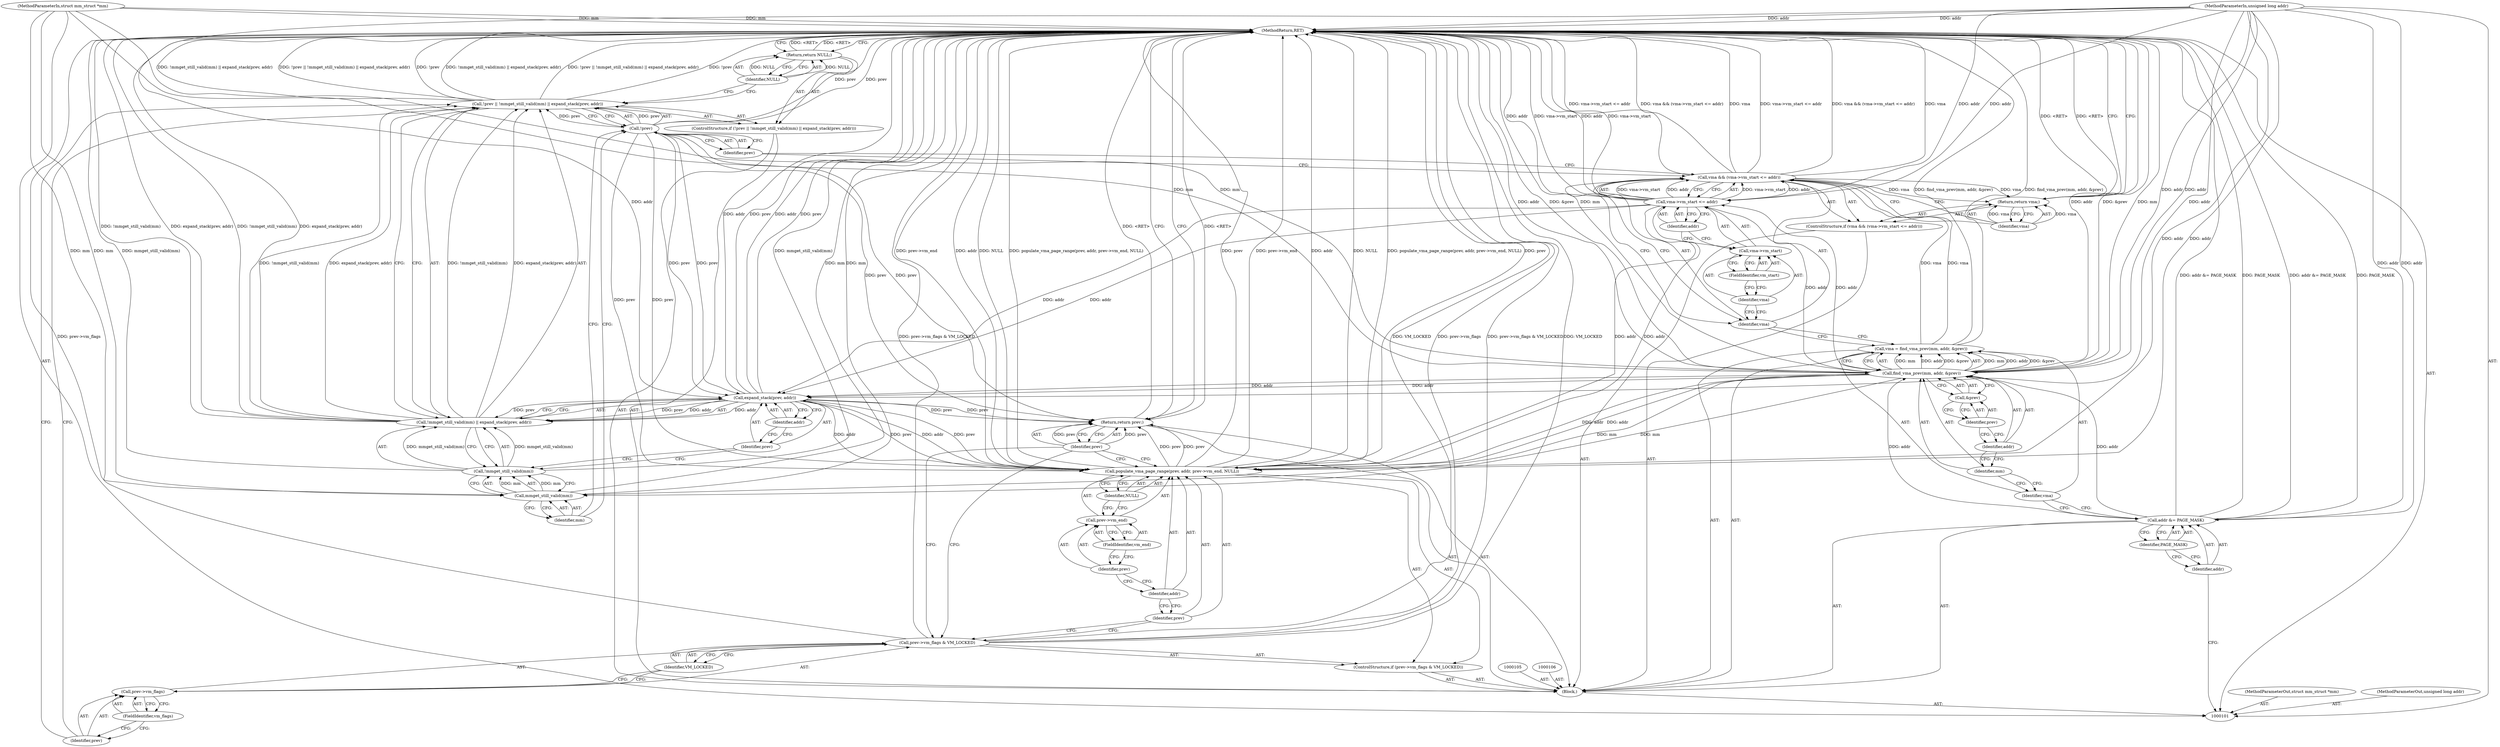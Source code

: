 digraph "0_linux_04f5866e41fb70690e28397487d8bd8eea7d712a_5" {
"1000155" [label="(MethodReturn,RET)"];
"1000102" [label="(MethodParameterIn,struct mm_struct *mm)"];
"1000228" [label="(MethodParameterOut,struct mm_struct *mm)"];
"1000103" [label="(MethodParameterIn,unsigned long addr)"];
"1000229" [label="(MethodParameterOut,unsigned long addr)"];
"1000127" [label="(ControlStructure,if (!prev || !mmget_still_valid(mm) || expand_stack(prev, addr)))"];
"1000131" [label="(Call,!mmget_still_valid(mm) || expand_stack(prev, addr))"];
"1000132" [label="(Call,!mmget_still_valid(mm))"];
"1000133" [label="(Call,mmget_still_valid(mm))"];
"1000134" [label="(Identifier,mm)"];
"1000135" [label="(Call,expand_stack(prev, addr))"];
"1000128" [label="(Call,!prev || !mmget_still_valid(mm) || expand_stack(prev, addr))"];
"1000129" [label="(Call,!prev)"];
"1000136" [label="(Identifier,prev)"];
"1000137" [label="(Identifier,addr)"];
"1000130" [label="(Identifier,prev)"];
"1000139" [label="(Identifier,NULL)"];
"1000138" [label="(Return,return NULL;)"];
"1000144" [label="(FieldIdentifier,vm_flags)"];
"1000140" [label="(ControlStructure,if (prev->vm_flags & VM_LOCKED))"];
"1000145" [label="(Identifier,VM_LOCKED)"];
"1000141" [label="(Call,prev->vm_flags & VM_LOCKED)"];
"1000142" [label="(Call,prev->vm_flags)"];
"1000143" [label="(Identifier,prev)"];
"1000147" [label="(Identifier,prev)"];
"1000146" [label="(Call,populate_vma_page_range(prev, addr, prev->vm_end, NULL))"];
"1000148" [label="(Identifier,addr)"];
"1000149" [label="(Call,prev->vm_end)"];
"1000150" [label="(Identifier,prev)"];
"1000151" [label="(FieldIdentifier,vm_end)"];
"1000152" [label="(Identifier,NULL)"];
"1000153" [label="(Return,return prev;)"];
"1000154" [label="(Identifier,prev)"];
"1000104" [label="(Block,)"];
"1000107" [label="(Call,addr &= PAGE_MASK)"];
"1000108" [label="(Identifier,addr)"];
"1000109" [label="(Identifier,PAGE_MASK)"];
"1000110" [label="(Call,vma = find_vma_prev(mm, addr, &prev))"];
"1000111" [label="(Identifier,vma)"];
"1000113" [label="(Identifier,mm)"];
"1000114" [label="(Identifier,addr)"];
"1000115" [label="(Call,&prev)"];
"1000116" [label="(Identifier,prev)"];
"1000112" [label="(Call,find_vma_prev(mm, addr, &prev))"];
"1000120" [label="(Call,vma->vm_start <= addr)"];
"1000121" [label="(Call,vma->vm_start)"];
"1000122" [label="(Identifier,vma)"];
"1000123" [label="(FieldIdentifier,vm_start)"];
"1000117" [label="(ControlStructure,if (vma && (vma->vm_start <= addr)))"];
"1000124" [label="(Identifier,addr)"];
"1000118" [label="(Call,vma && (vma->vm_start <= addr))"];
"1000119" [label="(Identifier,vma)"];
"1000126" [label="(Identifier,vma)"];
"1000125" [label="(Return,return vma;)"];
"1000155" -> "1000101"  [label="AST: "];
"1000155" -> "1000125"  [label="CFG: "];
"1000155" -> "1000138"  [label="CFG: "];
"1000155" -> "1000153"  [label="CFG: "];
"1000129" -> "1000155"  [label="DDG: prev"];
"1000141" -> "1000155"  [label="DDG: prev->vm_flags"];
"1000141" -> "1000155"  [label="DDG: prev->vm_flags & VM_LOCKED"];
"1000141" -> "1000155"  [label="DDG: VM_LOCKED"];
"1000107" -> "1000155"  [label="DDG: addr &= PAGE_MASK"];
"1000107" -> "1000155"  [label="DDG: PAGE_MASK"];
"1000112" -> "1000155"  [label="DDG: addr"];
"1000112" -> "1000155"  [label="DDG: &prev"];
"1000112" -> "1000155"  [label="DDG: mm"];
"1000146" -> "1000155"  [label="DDG: NULL"];
"1000146" -> "1000155"  [label="DDG: populate_vma_page_range(prev, addr, prev->vm_end, NULL)"];
"1000146" -> "1000155"  [label="DDG: prev"];
"1000146" -> "1000155"  [label="DDG: prev->vm_end"];
"1000146" -> "1000155"  [label="DDG: addr"];
"1000118" -> "1000155"  [label="DDG: vma && (vma->vm_start <= addr)"];
"1000118" -> "1000155"  [label="DDG: vma"];
"1000118" -> "1000155"  [label="DDG: vma->vm_start <= addr"];
"1000128" -> "1000155"  [label="DDG: !prev || !mmget_still_valid(mm) || expand_stack(prev, addr)"];
"1000128" -> "1000155"  [label="DDG: !prev"];
"1000128" -> "1000155"  [label="DDG: !mmget_still_valid(mm) || expand_stack(prev, addr)"];
"1000131" -> "1000155"  [label="DDG: !mmget_still_valid(mm)"];
"1000131" -> "1000155"  [label="DDG: expand_stack(prev, addr)"];
"1000103" -> "1000155"  [label="DDG: addr"];
"1000133" -> "1000155"  [label="DDG: mm"];
"1000120" -> "1000155"  [label="DDG: vma->vm_start"];
"1000120" -> "1000155"  [label="DDG: addr"];
"1000132" -> "1000155"  [label="DDG: mmget_still_valid(mm)"];
"1000102" -> "1000155"  [label="DDG: mm"];
"1000110" -> "1000155"  [label="DDG: find_vma_prev(mm, addr, &prev)"];
"1000135" -> "1000155"  [label="DDG: prev"];
"1000135" -> "1000155"  [label="DDG: addr"];
"1000153" -> "1000155"  [label="DDG: <RET>"];
"1000125" -> "1000155"  [label="DDG: <RET>"];
"1000138" -> "1000155"  [label="DDG: <RET>"];
"1000102" -> "1000101"  [label="AST: "];
"1000102" -> "1000155"  [label="DDG: mm"];
"1000102" -> "1000112"  [label="DDG: mm"];
"1000102" -> "1000133"  [label="DDG: mm"];
"1000228" -> "1000101"  [label="AST: "];
"1000103" -> "1000101"  [label="AST: "];
"1000103" -> "1000155"  [label="DDG: addr"];
"1000103" -> "1000107"  [label="DDG: addr"];
"1000103" -> "1000112"  [label="DDG: addr"];
"1000103" -> "1000120"  [label="DDG: addr"];
"1000103" -> "1000135"  [label="DDG: addr"];
"1000103" -> "1000146"  [label="DDG: addr"];
"1000229" -> "1000101"  [label="AST: "];
"1000127" -> "1000104"  [label="AST: "];
"1000128" -> "1000127"  [label="AST: "];
"1000138" -> "1000127"  [label="AST: "];
"1000131" -> "1000128"  [label="AST: "];
"1000131" -> "1000132"  [label="CFG: "];
"1000131" -> "1000135"  [label="CFG: "];
"1000132" -> "1000131"  [label="AST: "];
"1000135" -> "1000131"  [label="AST: "];
"1000128" -> "1000131"  [label="CFG: "];
"1000131" -> "1000155"  [label="DDG: !mmget_still_valid(mm)"];
"1000131" -> "1000155"  [label="DDG: expand_stack(prev, addr)"];
"1000131" -> "1000128"  [label="DDG: !mmget_still_valid(mm)"];
"1000131" -> "1000128"  [label="DDG: expand_stack(prev, addr)"];
"1000132" -> "1000131"  [label="DDG: mmget_still_valid(mm)"];
"1000135" -> "1000131"  [label="DDG: prev"];
"1000135" -> "1000131"  [label="DDG: addr"];
"1000132" -> "1000131"  [label="AST: "];
"1000132" -> "1000133"  [label="CFG: "];
"1000133" -> "1000132"  [label="AST: "];
"1000136" -> "1000132"  [label="CFG: "];
"1000131" -> "1000132"  [label="CFG: "];
"1000132" -> "1000155"  [label="DDG: mmget_still_valid(mm)"];
"1000132" -> "1000131"  [label="DDG: mmget_still_valid(mm)"];
"1000133" -> "1000132"  [label="DDG: mm"];
"1000133" -> "1000132"  [label="AST: "];
"1000133" -> "1000134"  [label="CFG: "];
"1000134" -> "1000133"  [label="AST: "];
"1000132" -> "1000133"  [label="CFG: "];
"1000133" -> "1000155"  [label="DDG: mm"];
"1000133" -> "1000132"  [label="DDG: mm"];
"1000112" -> "1000133"  [label="DDG: mm"];
"1000102" -> "1000133"  [label="DDG: mm"];
"1000134" -> "1000133"  [label="AST: "];
"1000134" -> "1000129"  [label="CFG: "];
"1000133" -> "1000134"  [label="CFG: "];
"1000135" -> "1000131"  [label="AST: "];
"1000135" -> "1000137"  [label="CFG: "];
"1000136" -> "1000135"  [label="AST: "];
"1000137" -> "1000135"  [label="AST: "];
"1000131" -> "1000135"  [label="CFG: "];
"1000135" -> "1000155"  [label="DDG: prev"];
"1000135" -> "1000155"  [label="DDG: addr"];
"1000135" -> "1000131"  [label="DDG: prev"];
"1000135" -> "1000131"  [label="DDG: addr"];
"1000129" -> "1000135"  [label="DDG: prev"];
"1000112" -> "1000135"  [label="DDG: addr"];
"1000120" -> "1000135"  [label="DDG: addr"];
"1000103" -> "1000135"  [label="DDG: addr"];
"1000135" -> "1000146"  [label="DDG: prev"];
"1000135" -> "1000146"  [label="DDG: addr"];
"1000135" -> "1000153"  [label="DDG: prev"];
"1000128" -> "1000127"  [label="AST: "];
"1000128" -> "1000129"  [label="CFG: "];
"1000128" -> "1000131"  [label="CFG: "];
"1000129" -> "1000128"  [label="AST: "];
"1000131" -> "1000128"  [label="AST: "];
"1000139" -> "1000128"  [label="CFG: "];
"1000143" -> "1000128"  [label="CFG: "];
"1000128" -> "1000155"  [label="DDG: !prev || !mmget_still_valid(mm) || expand_stack(prev, addr)"];
"1000128" -> "1000155"  [label="DDG: !prev"];
"1000128" -> "1000155"  [label="DDG: !mmget_still_valid(mm) || expand_stack(prev, addr)"];
"1000129" -> "1000128"  [label="DDG: prev"];
"1000131" -> "1000128"  [label="DDG: !mmget_still_valid(mm)"];
"1000131" -> "1000128"  [label="DDG: expand_stack(prev, addr)"];
"1000129" -> "1000128"  [label="AST: "];
"1000129" -> "1000130"  [label="CFG: "];
"1000130" -> "1000129"  [label="AST: "];
"1000134" -> "1000129"  [label="CFG: "];
"1000128" -> "1000129"  [label="CFG: "];
"1000129" -> "1000155"  [label="DDG: prev"];
"1000129" -> "1000128"  [label="DDG: prev"];
"1000129" -> "1000135"  [label="DDG: prev"];
"1000129" -> "1000146"  [label="DDG: prev"];
"1000129" -> "1000153"  [label="DDG: prev"];
"1000136" -> "1000135"  [label="AST: "];
"1000136" -> "1000132"  [label="CFG: "];
"1000137" -> "1000136"  [label="CFG: "];
"1000137" -> "1000135"  [label="AST: "];
"1000137" -> "1000136"  [label="CFG: "];
"1000135" -> "1000137"  [label="CFG: "];
"1000130" -> "1000129"  [label="AST: "];
"1000130" -> "1000118"  [label="CFG: "];
"1000129" -> "1000130"  [label="CFG: "];
"1000139" -> "1000138"  [label="AST: "];
"1000139" -> "1000128"  [label="CFG: "];
"1000138" -> "1000139"  [label="CFG: "];
"1000139" -> "1000138"  [label="DDG: NULL"];
"1000138" -> "1000127"  [label="AST: "];
"1000138" -> "1000139"  [label="CFG: "];
"1000139" -> "1000138"  [label="AST: "];
"1000155" -> "1000138"  [label="CFG: "];
"1000138" -> "1000155"  [label="DDG: <RET>"];
"1000139" -> "1000138"  [label="DDG: NULL"];
"1000144" -> "1000142"  [label="AST: "];
"1000144" -> "1000143"  [label="CFG: "];
"1000142" -> "1000144"  [label="CFG: "];
"1000140" -> "1000104"  [label="AST: "];
"1000141" -> "1000140"  [label="AST: "];
"1000146" -> "1000140"  [label="AST: "];
"1000145" -> "1000141"  [label="AST: "];
"1000145" -> "1000142"  [label="CFG: "];
"1000141" -> "1000145"  [label="CFG: "];
"1000141" -> "1000140"  [label="AST: "];
"1000141" -> "1000145"  [label="CFG: "];
"1000142" -> "1000141"  [label="AST: "];
"1000145" -> "1000141"  [label="AST: "];
"1000147" -> "1000141"  [label="CFG: "];
"1000154" -> "1000141"  [label="CFG: "];
"1000141" -> "1000155"  [label="DDG: prev->vm_flags"];
"1000141" -> "1000155"  [label="DDG: prev->vm_flags & VM_LOCKED"];
"1000141" -> "1000155"  [label="DDG: VM_LOCKED"];
"1000142" -> "1000141"  [label="AST: "];
"1000142" -> "1000144"  [label="CFG: "];
"1000143" -> "1000142"  [label="AST: "];
"1000144" -> "1000142"  [label="AST: "];
"1000145" -> "1000142"  [label="CFG: "];
"1000143" -> "1000142"  [label="AST: "];
"1000143" -> "1000128"  [label="CFG: "];
"1000144" -> "1000143"  [label="CFG: "];
"1000147" -> "1000146"  [label="AST: "];
"1000147" -> "1000141"  [label="CFG: "];
"1000148" -> "1000147"  [label="CFG: "];
"1000146" -> "1000140"  [label="AST: "];
"1000146" -> "1000152"  [label="CFG: "];
"1000147" -> "1000146"  [label="AST: "];
"1000148" -> "1000146"  [label="AST: "];
"1000149" -> "1000146"  [label="AST: "];
"1000152" -> "1000146"  [label="AST: "];
"1000154" -> "1000146"  [label="CFG: "];
"1000146" -> "1000155"  [label="DDG: NULL"];
"1000146" -> "1000155"  [label="DDG: populate_vma_page_range(prev, addr, prev->vm_end, NULL)"];
"1000146" -> "1000155"  [label="DDG: prev"];
"1000146" -> "1000155"  [label="DDG: prev->vm_end"];
"1000146" -> "1000155"  [label="DDG: addr"];
"1000129" -> "1000146"  [label="DDG: prev"];
"1000135" -> "1000146"  [label="DDG: prev"];
"1000135" -> "1000146"  [label="DDG: addr"];
"1000112" -> "1000146"  [label="DDG: addr"];
"1000120" -> "1000146"  [label="DDG: addr"];
"1000103" -> "1000146"  [label="DDG: addr"];
"1000146" -> "1000153"  [label="DDG: prev"];
"1000148" -> "1000146"  [label="AST: "];
"1000148" -> "1000147"  [label="CFG: "];
"1000150" -> "1000148"  [label="CFG: "];
"1000149" -> "1000146"  [label="AST: "];
"1000149" -> "1000151"  [label="CFG: "];
"1000150" -> "1000149"  [label="AST: "];
"1000151" -> "1000149"  [label="AST: "];
"1000152" -> "1000149"  [label="CFG: "];
"1000150" -> "1000149"  [label="AST: "];
"1000150" -> "1000148"  [label="CFG: "];
"1000151" -> "1000150"  [label="CFG: "];
"1000151" -> "1000149"  [label="AST: "];
"1000151" -> "1000150"  [label="CFG: "];
"1000149" -> "1000151"  [label="CFG: "];
"1000152" -> "1000146"  [label="AST: "];
"1000152" -> "1000149"  [label="CFG: "];
"1000146" -> "1000152"  [label="CFG: "];
"1000153" -> "1000104"  [label="AST: "];
"1000153" -> "1000154"  [label="CFG: "];
"1000154" -> "1000153"  [label="AST: "];
"1000155" -> "1000153"  [label="CFG: "];
"1000153" -> "1000155"  [label="DDG: <RET>"];
"1000154" -> "1000153"  [label="DDG: prev"];
"1000129" -> "1000153"  [label="DDG: prev"];
"1000135" -> "1000153"  [label="DDG: prev"];
"1000146" -> "1000153"  [label="DDG: prev"];
"1000154" -> "1000153"  [label="AST: "];
"1000154" -> "1000146"  [label="CFG: "];
"1000154" -> "1000141"  [label="CFG: "];
"1000153" -> "1000154"  [label="CFG: "];
"1000154" -> "1000153"  [label="DDG: prev"];
"1000104" -> "1000101"  [label="AST: "];
"1000105" -> "1000104"  [label="AST: "];
"1000106" -> "1000104"  [label="AST: "];
"1000107" -> "1000104"  [label="AST: "];
"1000110" -> "1000104"  [label="AST: "];
"1000117" -> "1000104"  [label="AST: "];
"1000127" -> "1000104"  [label="AST: "];
"1000140" -> "1000104"  [label="AST: "];
"1000153" -> "1000104"  [label="AST: "];
"1000107" -> "1000104"  [label="AST: "];
"1000107" -> "1000109"  [label="CFG: "];
"1000108" -> "1000107"  [label="AST: "];
"1000109" -> "1000107"  [label="AST: "];
"1000111" -> "1000107"  [label="CFG: "];
"1000107" -> "1000155"  [label="DDG: addr &= PAGE_MASK"];
"1000107" -> "1000155"  [label="DDG: PAGE_MASK"];
"1000103" -> "1000107"  [label="DDG: addr"];
"1000107" -> "1000112"  [label="DDG: addr"];
"1000108" -> "1000107"  [label="AST: "];
"1000108" -> "1000101"  [label="CFG: "];
"1000109" -> "1000108"  [label="CFG: "];
"1000109" -> "1000107"  [label="AST: "];
"1000109" -> "1000108"  [label="CFG: "];
"1000107" -> "1000109"  [label="CFG: "];
"1000110" -> "1000104"  [label="AST: "];
"1000110" -> "1000112"  [label="CFG: "];
"1000111" -> "1000110"  [label="AST: "];
"1000112" -> "1000110"  [label="AST: "];
"1000119" -> "1000110"  [label="CFG: "];
"1000110" -> "1000155"  [label="DDG: find_vma_prev(mm, addr, &prev)"];
"1000112" -> "1000110"  [label="DDG: mm"];
"1000112" -> "1000110"  [label="DDG: addr"];
"1000112" -> "1000110"  [label="DDG: &prev"];
"1000110" -> "1000118"  [label="DDG: vma"];
"1000111" -> "1000110"  [label="AST: "];
"1000111" -> "1000107"  [label="CFG: "];
"1000113" -> "1000111"  [label="CFG: "];
"1000113" -> "1000112"  [label="AST: "];
"1000113" -> "1000111"  [label="CFG: "];
"1000114" -> "1000113"  [label="CFG: "];
"1000114" -> "1000112"  [label="AST: "];
"1000114" -> "1000113"  [label="CFG: "];
"1000116" -> "1000114"  [label="CFG: "];
"1000115" -> "1000112"  [label="AST: "];
"1000115" -> "1000116"  [label="CFG: "];
"1000116" -> "1000115"  [label="AST: "];
"1000112" -> "1000115"  [label="CFG: "];
"1000116" -> "1000115"  [label="AST: "];
"1000116" -> "1000114"  [label="CFG: "];
"1000115" -> "1000116"  [label="CFG: "];
"1000112" -> "1000110"  [label="AST: "];
"1000112" -> "1000115"  [label="CFG: "];
"1000113" -> "1000112"  [label="AST: "];
"1000114" -> "1000112"  [label="AST: "];
"1000115" -> "1000112"  [label="AST: "];
"1000110" -> "1000112"  [label="CFG: "];
"1000112" -> "1000155"  [label="DDG: addr"];
"1000112" -> "1000155"  [label="DDG: &prev"];
"1000112" -> "1000155"  [label="DDG: mm"];
"1000112" -> "1000110"  [label="DDG: mm"];
"1000112" -> "1000110"  [label="DDG: addr"];
"1000112" -> "1000110"  [label="DDG: &prev"];
"1000102" -> "1000112"  [label="DDG: mm"];
"1000107" -> "1000112"  [label="DDG: addr"];
"1000103" -> "1000112"  [label="DDG: addr"];
"1000112" -> "1000120"  [label="DDG: addr"];
"1000112" -> "1000133"  [label="DDG: mm"];
"1000112" -> "1000135"  [label="DDG: addr"];
"1000112" -> "1000146"  [label="DDG: addr"];
"1000120" -> "1000118"  [label="AST: "];
"1000120" -> "1000124"  [label="CFG: "];
"1000121" -> "1000120"  [label="AST: "];
"1000124" -> "1000120"  [label="AST: "];
"1000118" -> "1000120"  [label="CFG: "];
"1000120" -> "1000155"  [label="DDG: vma->vm_start"];
"1000120" -> "1000155"  [label="DDG: addr"];
"1000120" -> "1000118"  [label="DDG: vma->vm_start"];
"1000120" -> "1000118"  [label="DDG: addr"];
"1000112" -> "1000120"  [label="DDG: addr"];
"1000103" -> "1000120"  [label="DDG: addr"];
"1000120" -> "1000135"  [label="DDG: addr"];
"1000120" -> "1000146"  [label="DDG: addr"];
"1000121" -> "1000120"  [label="AST: "];
"1000121" -> "1000123"  [label="CFG: "];
"1000122" -> "1000121"  [label="AST: "];
"1000123" -> "1000121"  [label="AST: "];
"1000124" -> "1000121"  [label="CFG: "];
"1000122" -> "1000121"  [label="AST: "];
"1000122" -> "1000119"  [label="CFG: "];
"1000123" -> "1000122"  [label="CFG: "];
"1000123" -> "1000121"  [label="AST: "];
"1000123" -> "1000122"  [label="CFG: "];
"1000121" -> "1000123"  [label="CFG: "];
"1000117" -> "1000104"  [label="AST: "];
"1000118" -> "1000117"  [label="AST: "];
"1000125" -> "1000117"  [label="AST: "];
"1000124" -> "1000120"  [label="AST: "];
"1000124" -> "1000121"  [label="CFG: "];
"1000120" -> "1000124"  [label="CFG: "];
"1000118" -> "1000117"  [label="AST: "];
"1000118" -> "1000119"  [label="CFG: "];
"1000118" -> "1000120"  [label="CFG: "];
"1000119" -> "1000118"  [label="AST: "];
"1000120" -> "1000118"  [label="AST: "];
"1000126" -> "1000118"  [label="CFG: "];
"1000130" -> "1000118"  [label="CFG: "];
"1000118" -> "1000155"  [label="DDG: vma && (vma->vm_start <= addr)"];
"1000118" -> "1000155"  [label="DDG: vma"];
"1000118" -> "1000155"  [label="DDG: vma->vm_start <= addr"];
"1000110" -> "1000118"  [label="DDG: vma"];
"1000120" -> "1000118"  [label="DDG: vma->vm_start"];
"1000120" -> "1000118"  [label="DDG: addr"];
"1000118" -> "1000125"  [label="DDG: vma"];
"1000119" -> "1000118"  [label="AST: "];
"1000119" -> "1000110"  [label="CFG: "];
"1000122" -> "1000119"  [label="CFG: "];
"1000118" -> "1000119"  [label="CFG: "];
"1000126" -> "1000125"  [label="AST: "];
"1000126" -> "1000118"  [label="CFG: "];
"1000125" -> "1000126"  [label="CFG: "];
"1000126" -> "1000125"  [label="DDG: vma"];
"1000125" -> "1000117"  [label="AST: "];
"1000125" -> "1000126"  [label="CFG: "];
"1000126" -> "1000125"  [label="AST: "];
"1000155" -> "1000125"  [label="CFG: "];
"1000125" -> "1000155"  [label="DDG: <RET>"];
"1000126" -> "1000125"  [label="DDG: vma"];
"1000118" -> "1000125"  [label="DDG: vma"];
}
